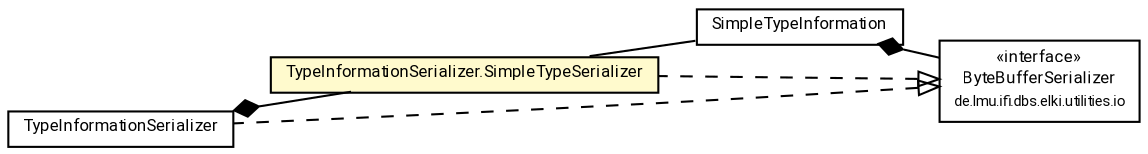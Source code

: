 #!/usr/local/bin/dot
#
# Class diagram 
# Generated by UMLGraph version R5_7_2-60-g0e99a6 (http://www.spinellis.gr/umlgraph/)
#

digraph G {
	graph [fontnames="svg"]
	edge [fontname="Roboto",fontsize=7,labelfontname="Roboto",labelfontsize=7,color="black"];
	node [fontname="Roboto",fontcolor="black",fontsize=8,shape=plaintext,margin=0,width=0,height=0];
	nodesep=0.15;
	ranksep=0.25;
	rankdir=LR;
	// de.lmu.ifi.dbs.elki.data.type.TypeInformationSerializer
	c10430001 [label=<<table title="de.lmu.ifi.dbs.elki.data.type.TypeInformationSerializer" border="0" cellborder="1" cellspacing="0" cellpadding="2" href="TypeInformationSerializer.html" target="_parent">
		<tr><td><table border="0" cellspacing="0" cellpadding="1">
		<tr><td align="center" balign="center"> <font face="Roboto">TypeInformationSerializer</font> </td></tr>
		</table></td></tr>
		</table>>, URL="TypeInformationSerializer.html"];
	// de.lmu.ifi.dbs.elki.data.type.TypeInformationSerializer.SimpleTypeSerializer
	c10430002 [label=<<table title="de.lmu.ifi.dbs.elki.data.type.TypeInformationSerializer.SimpleTypeSerializer" border="0" cellborder="1" cellspacing="0" cellpadding="2" bgcolor="lemonChiffon" href="TypeInformationSerializer.SimpleTypeSerializer.html" target="_parent">
		<tr><td><table border="0" cellspacing="0" cellpadding="1">
		<tr><td align="center" balign="center"> <font face="Roboto">TypeInformationSerializer.SimpleTypeSerializer</font> </td></tr>
		</table></td></tr>
		</table>>, URL="TypeInformationSerializer.SimpleTypeSerializer.html"];
	// de.lmu.ifi.dbs.elki.data.type.SimpleTypeInformation<T>
	c10430005 [label=<<table title="de.lmu.ifi.dbs.elki.data.type.SimpleTypeInformation" border="0" cellborder="1" cellspacing="0" cellpadding="2" href="SimpleTypeInformation.html" target="_parent">
		<tr><td><table border="0" cellspacing="0" cellpadding="1">
		<tr><td align="center" balign="center"> <font face="Roboto">SimpleTypeInformation</font> </td></tr>
		</table></td></tr>
		</table>>, URL="SimpleTypeInformation.html"];
	// de.lmu.ifi.dbs.elki.utilities.io.ByteBufferSerializer<T>
	c10430782 [label=<<table title="de.lmu.ifi.dbs.elki.utilities.io.ByteBufferSerializer" border="0" cellborder="1" cellspacing="0" cellpadding="2" href="../../utilities/io/ByteBufferSerializer.html" target="_parent">
		<tr><td><table border="0" cellspacing="0" cellpadding="1">
		<tr><td align="center" balign="center"> &#171;interface&#187; </td></tr>
		<tr><td align="center" balign="center"> <font face="Roboto">ByteBufferSerializer</font> </td></tr>
		<tr><td align="center" balign="center"> <font face="Roboto" point-size="7.0">de.lmu.ifi.dbs.elki.utilities.io</font> </td></tr>
		</table></td></tr>
		</table>>, URL="../../utilities/io/ByteBufferSerializer.html"];
	// de.lmu.ifi.dbs.elki.data.type.TypeInformationSerializer implements de.lmu.ifi.dbs.elki.utilities.io.ByteBufferSerializer<T>
	c10430782 -> c10430001 [arrowtail=empty,style=dashed,dir=back,weight=9];
	// de.lmu.ifi.dbs.elki.data.type.TypeInformationSerializer composed de.lmu.ifi.dbs.elki.data.type.TypeInformationSerializer.SimpleTypeSerializer
	c10430001 -> c10430002 [arrowhead=none,arrowtail=diamond,dir=back,weight=6];
	// de.lmu.ifi.dbs.elki.data.type.TypeInformationSerializer.SimpleTypeSerializer implements de.lmu.ifi.dbs.elki.utilities.io.ByteBufferSerializer<T>
	c10430782 -> c10430002 [arrowtail=empty,style=dashed,dir=back,weight=9];
	// de.lmu.ifi.dbs.elki.data.type.TypeInformationSerializer.SimpleTypeSerializer assoc de.lmu.ifi.dbs.elki.data.type.SimpleTypeInformation<T>
	c10430002 -> c10430005 [arrowhead=none,weight=2];
	// de.lmu.ifi.dbs.elki.data.type.SimpleTypeInformation<T> composed de.lmu.ifi.dbs.elki.utilities.io.ByteBufferSerializer<T>
	c10430005 -> c10430782 [arrowhead=none,arrowtail=diamond,dir=back,weight=6];
}

